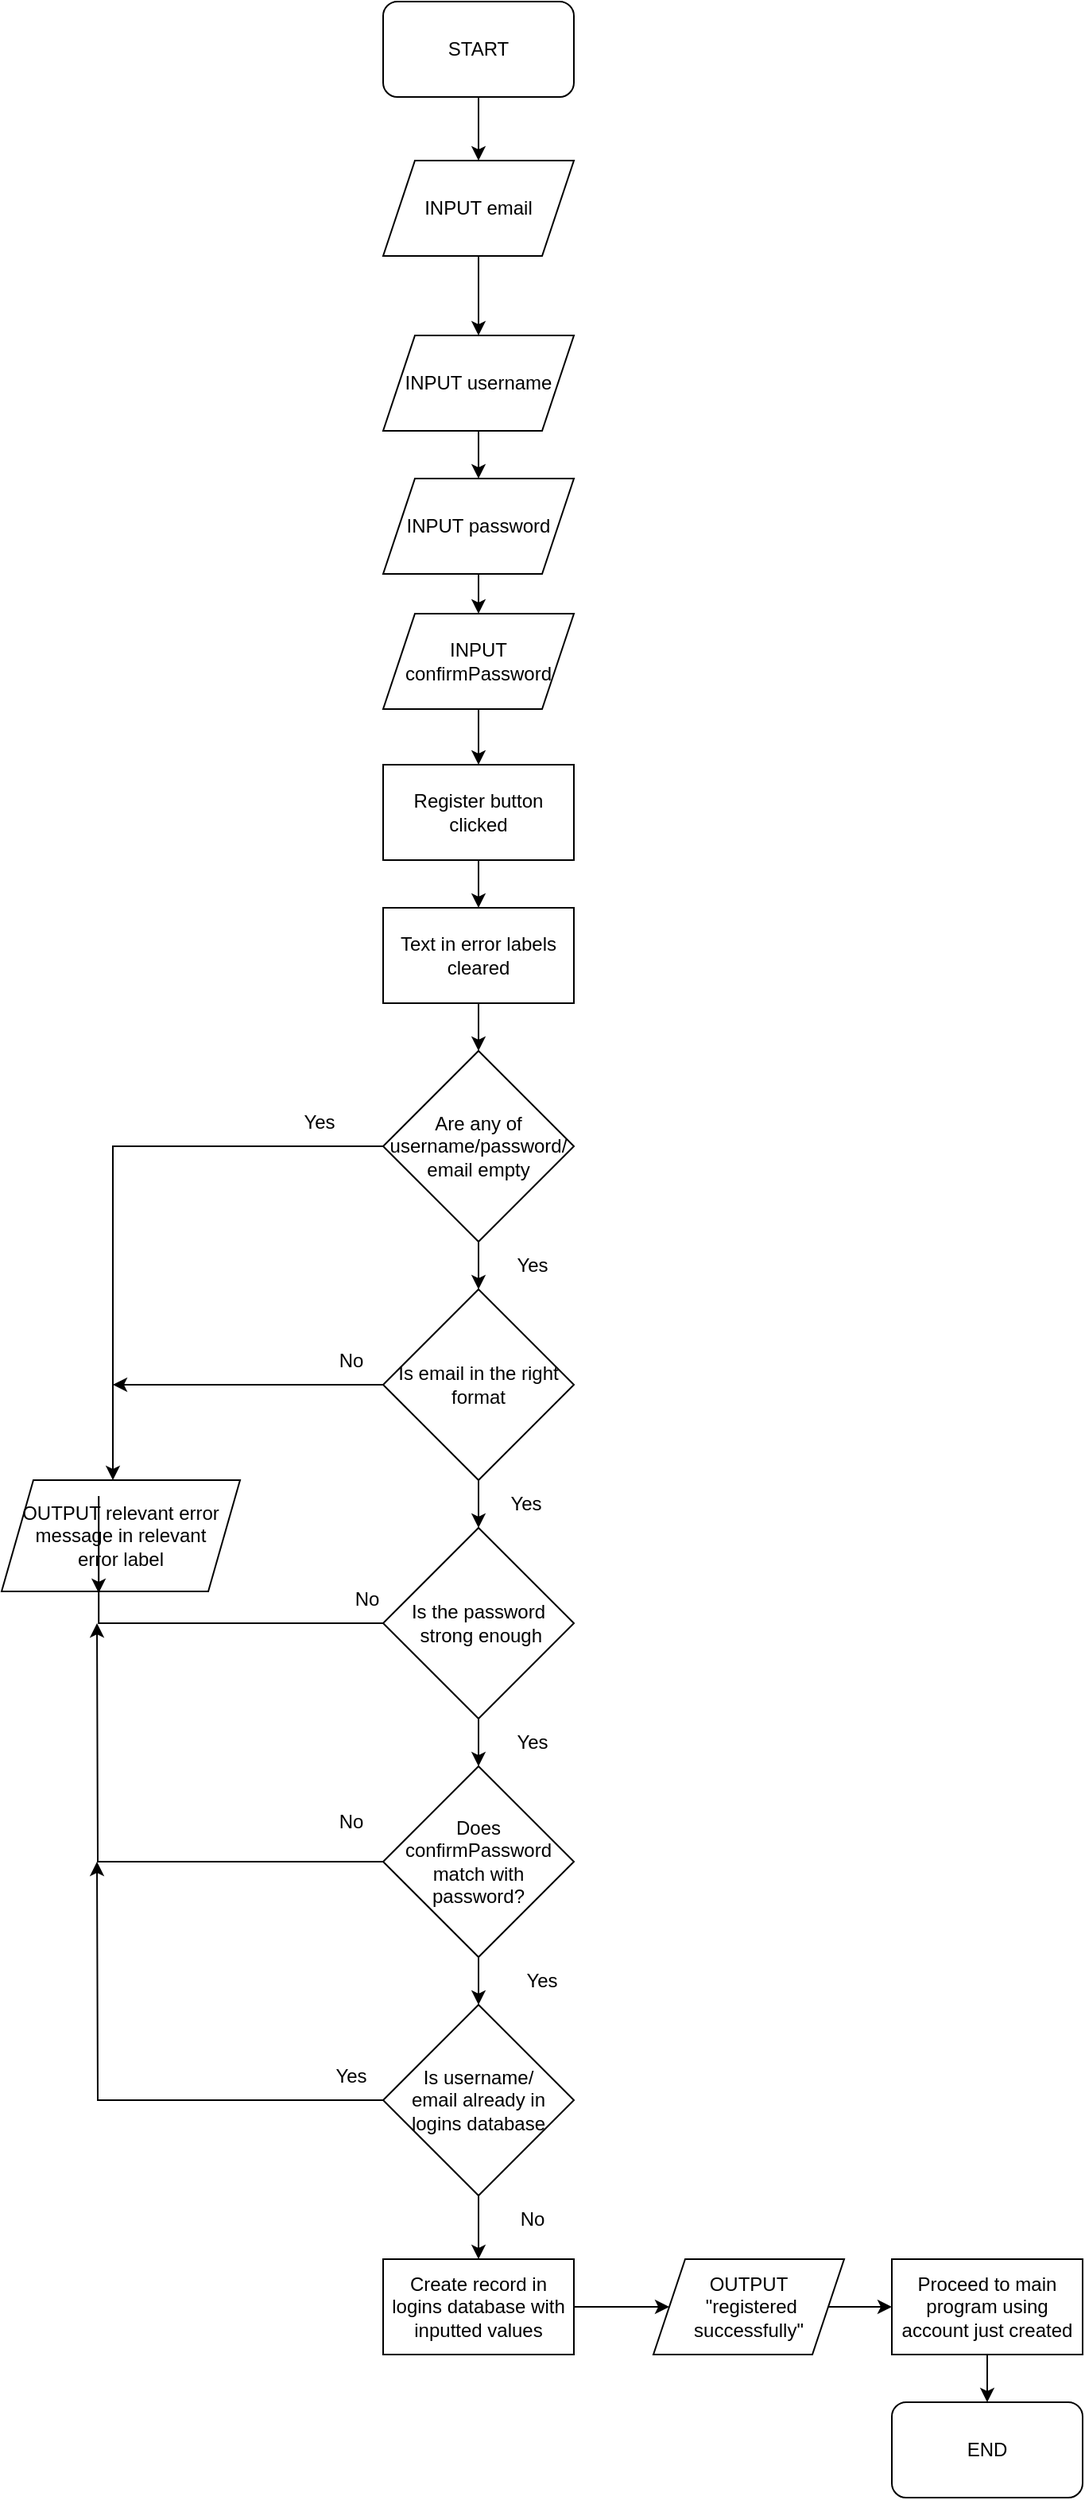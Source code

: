 <mxfile version="23.1.5" type="device">
  <diagram name="Page-1" id="5LVoblFPbIvT1TI2OMUO">
    <mxGraphModel dx="1026" dy="658" grid="1" gridSize="10" guides="1" tooltips="1" connect="1" arrows="1" fold="1" page="1" pageScale="1" pageWidth="827" pageHeight="1169" math="0" shadow="0">
      <root>
        <mxCell id="0" />
        <mxCell id="1" parent="0" />
        <mxCell id="v-ax8BqVeNNlhTIvdzbh-1" style="edgeStyle=orthogonalEdgeStyle;rounded=0;orthogonalLoop=1;jettySize=auto;html=1;entryX=0.5;entryY=0;entryDx=0;entryDy=0;" edge="1" parent="1" source="v-ax8BqVeNNlhTIvdzbh-2" target="v-ax8BqVeNNlhTIvdzbh-4">
          <mxGeometry relative="1" as="geometry" />
        </mxCell>
        <mxCell id="v-ax8BqVeNNlhTIvdzbh-2" value="START" style="rounded=1;whiteSpace=wrap;html=1;" vertex="1" parent="1">
          <mxGeometry x="290" y="140" width="120" height="60" as="geometry" />
        </mxCell>
        <mxCell id="v-ax8BqVeNNlhTIvdzbh-3" style="edgeStyle=orthogonalEdgeStyle;rounded=0;orthogonalLoop=1;jettySize=auto;html=1;exitX=0.5;exitY=1;exitDx=0;exitDy=0;entryX=0.5;entryY=0;entryDx=0;entryDy=0;" edge="1" parent="1" source="v-ax8BqVeNNlhTIvdzbh-4" target="v-ax8BqVeNNlhTIvdzbh-8">
          <mxGeometry relative="1" as="geometry" />
        </mxCell>
        <mxCell id="v-ax8BqVeNNlhTIvdzbh-4" value="INPUT email" style="shape=parallelogram;perimeter=parallelogramPerimeter;whiteSpace=wrap;html=1;fixedSize=1;" vertex="1" parent="1">
          <mxGeometry x="290" y="240" width="120" height="60" as="geometry" />
        </mxCell>
        <mxCell id="v-ax8BqVeNNlhTIvdzbh-6" value="OUTPUT relevant error&lt;br&gt;message in relevant &lt;br&gt;error label" style="shape=parallelogram;perimeter=parallelogramPerimeter;whiteSpace=wrap;html=1;fixedSize=1;" vertex="1" parent="1">
          <mxGeometry x="50" y="1070" width="150" height="70" as="geometry" />
        </mxCell>
        <mxCell id="v-ax8BqVeNNlhTIvdzbh-39" style="edgeStyle=orthogonalEdgeStyle;rounded=0;orthogonalLoop=1;jettySize=auto;html=1;exitX=0.5;exitY=1;exitDx=0;exitDy=0;entryX=0.5;entryY=0;entryDx=0;entryDy=0;" edge="1" parent="1" source="v-ax8BqVeNNlhTIvdzbh-8" target="v-ax8BqVeNNlhTIvdzbh-37">
          <mxGeometry relative="1" as="geometry" />
        </mxCell>
        <mxCell id="v-ax8BqVeNNlhTIvdzbh-8" value="INPUT username" style="shape=parallelogram;perimeter=parallelogramPerimeter;whiteSpace=wrap;html=1;fixedSize=1;" vertex="1" parent="1">
          <mxGeometry x="290" y="350" width="120" height="60" as="geometry" />
        </mxCell>
        <mxCell id="v-ax8BqVeNNlhTIvdzbh-13" style="edgeStyle=orthogonalEdgeStyle;rounded=0;orthogonalLoop=1;jettySize=auto;html=1;" edge="1" parent="1" source="v-ax8BqVeNNlhTIvdzbh-14" target="v-ax8BqVeNNlhTIvdzbh-6">
          <mxGeometry relative="1" as="geometry">
            <Array as="points">
              <mxPoint x="120" y="860" />
            </Array>
          </mxGeometry>
        </mxCell>
        <mxCell id="v-ax8BqVeNNlhTIvdzbh-51" style="edgeStyle=orthogonalEdgeStyle;rounded=0;orthogonalLoop=1;jettySize=auto;html=1;entryX=0.5;entryY=0;entryDx=0;entryDy=0;" edge="1" parent="1" source="v-ax8BqVeNNlhTIvdzbh-14" target="v-ax8BqVeNNlhTIvdzbh-46">
          <mxGeometry relative="1" as="geometry" />
        </mxCell>
        <mxCell id="v-ax8BqVeNNlhTIvdzbh-14" value="Are any of username/password/&lt;br&gt;email empty" style="rhombus;whiteSpace=wrap;html=1;" vertex="1" parent="1">
          <mxGeometry x="290" y="800" width="120" height="120" as="geometry" />
        </mxCell>
        <mxCell id="v-ax8BqVeNNlhTIvdzbh-25" value="Yes" style="text;html=1;strokeColor=none;fillColor=none;align=center;verticalAlign=middle;whiteSpace=wrap;rounded=0;" vertex="1" parent="1">
          <mxGeometry x="220" y="830" width="60" height="30" as="geometry" />
        </mxCell>
        <mxCell id="v-ax8BqVeNNlhTIvdzbh-40" style="edgeStyle=orthogonalEdgeStyle;rounded=0;orthogonalLoop=1;jettySize=auto;html=1;exitX=0.5;exitY=1;exitDx=0;exitDy=0;entryX=0.5;entryY=0;entryDx=0;entryDy=0;" edge="1" parent="1" source="v-ax8BqVeNNlhTIvdzbh-37" target="v-ax8BqVeNNlhTIvdzbh-38">
          <mxGeometry relative="1" as="geometry" />
        </mxCell>
        <mxCell id="v-ax8BqVeNNlhTIvdzbh-37" value="INPUT password" style="shape=parallelogram;perimeter=parallelogramPerimeter;whiteSpace=wrap;html=1;fixedSize=1;" vertex="1" parent="1">
          <mxGeometry x="290" y="440" width="120" height="60" as="geometry" />
        </mxCell>
        <mxCell id="v-ax8BqVeNNlhTIvdzbh-43" style="edgeStyle=orthogonalEdgeStyle;rounded=0;orthogonalLoop=1;jettySize=auto;html=1;entryX=0.5;entryY=0;entryDx=0;entryDy=0;" edge="1" parent="1" source="v-ax8BqVeNNlhTIvdzbh-38" target="v-ax8BqVeNNlhTIvdzbh-41">
          <mxGeometry relative="1" as="geometry" />
        </mxCell>
        <mxCell id="v-ax8BqVeNNlhTIvdzbh-38" value="INPUT confirmPassword" style="shape=parallelogram;perimeter=parallelogramPerimeter;whiteSpace=wrap;html=1;fixedSize=1;" vertex="1" parent="1">
          <mxGeometry x="290" y="525" width="120" height="60" as="geometry" />
        </mxCell>
        <mxCell id="v-ax8BqVeNNlhTIvdzbh-44" style="edgeStyle=orthogonalEdgeStyle;rounded=0;orthogonalLoop=1;jettySize=auto;html=1;exitX=0.5;exitY=1;exitDx=0;exitDy=0;entryX=0.5;entryY=0;entryDx=0;entryDy=0;" edge="1" parent="1" source="v-ax8BqVeNNlhTIvdzbh-41" target="v-ax8BqVeNNlhTIvdzbh-42">
          <mxGeometry relative="1" as="geometry" />
        </mxCell>
        <mxCell id="v-ax8BqVeNNlhTIvdzbh-41" value="Register button clicked" style="rounded=0;whiteSpace=wrap;html=1;" vertex="1" parent="1">
          <mxGeometry x="290" y="620" width="120" height="60" as="geometry" />
        </mxCell>
        <mxCell id="v-ax8BqVeNNlhTIvdzbh-50" style="edgeStyle=orthogonalEdgeStyle;rounded=0;orthogonalLoop=1;jettySize=auto;html=1;entryX=0.5;entryY=0;entryDx=0;entryDy=0;" edge="1" parent="1" source="v-ax8BqVeNNlhTIvdzbh-42" target="v-ax8BqVeNNlhTIvdzbh-14">
          <mxGeometry relative="1" as="geometry" />
        </mxCell>
        <mxCell id="v-ax8BqVeNNlhTIvdzbh-42" value="Text in error labels cleared" style="rounded=0;whiteSpace=wrap;html=1;" vertex="1" parent="1">
          <mxGeometry x="290" y="710" width="120" height="60" as="geometry" />
        </mxCell>
        <mxCell id="v-ax8BqVeNNlhTIvdzbh-53" style="edgeStyle=orthogonalEdgeStyle;rounded=0;orthogonalLoop=1;jettySize=auto;html=1;exitX=0.5;exitY=1;exitDx=0;exitDy=0;" edge="1" parent="1" source="v-ax8BqVeNNlhTIvdzbh-45" target="v-ax8BqVeNNlhTIvdzbh-48">
          <mxGeometry relative="1" as="geometry" />
        </mxCell>
        <mxCell id="v-ax8BqVeNNlhTIvdzbh-45" value="Is the password&lt;br&gt;&amp;nbsp;strong enough" style="rhombus;whiteSpace=wrap;html=1;" vertex="1" parent="1">
          <mxGeometry x="290" y="1100" width="120" height="120" as="geometry" />
        </mxCell>
        <mxCell id="v-ax8BqVeNNlhTIvdzbh-52" style="edgeStyle=orthogonalEdgeStyle;rounded=0;orthogonalLoop=1;jettySize=auto;html=1;exitX=0.5;exitY=1;exitDx=0;exitDy=0;entryX=0.5;entryY=0;entryDx=0;entryDy=0;" edge="1" parent="1" source="v-ax8BqVeNNlhTIvdzbh-46" target="v-ax8BqVeNNlhTIvdzbh-45">
          <mxGeometry relative="1" as="geometry" />
        </mxCell>
        <mxCell id="v-ax8BqVeNNlhTIvdzbh-55" style="edgeStyle=orthogonalEdgeStyle;rounded=0;orthogonalLoop=1;jettySize=auto;html=1;exitX=0;exitY=0.5;exitDx=0;exitDy=0;" edge="1" parent="1" source="v-ax8BqVeNNlhTIvdzbh-46">
          <mxGeometry relative="1" as="geometry">
            <mxPoint x="120" y="1010" as="targetPoint" />
          </mxGeometry>
        </mxCell>
        <mxCell id="v-ax8BqVeNNlhTIvdzbh-46" value="Is email in the right format" style="rhombus;whiteSpace=wrap;html=1;" vertex="1" parent="1">
          <mxGeometry x="290" y="950" width="120" height="120" as="geometry" />
        </mxCell>
        <mxCell id="v-ax8BqVeNNlhTIvdzbh-57" style="edgeStyle=orthogonalEdgeStyle;rounded=0;orthogonalLoop=1;jettySize=auto;html=1;" edge="1" parent="1" source="v-ax8BqVeNNlhTIvdzbh-48">
          <mxGeometry relative="1" as="geometry">
            <mxPoint x="110" y="1160" as="targetPoint" />
          </mxGeometry>
        </mxCell>
        <mxCell id="v-ax8BqVeNNlhTIvdzbh-67" style="edgeStyle=orthogonalEdgeStyle;rounded=0;orthogonalLoop=1;jettySize=auto;html=1;entryX=0.5;entryY=0;entryDx=0;entryDy=0;" edge="1" parent="1" source="v-ax8BqVeNNlhTIvdzbh-48" target="v-ax8BqVeNNlhTIvdzbh-66">
          <mxGeometry relative="1" as="geometry" />
        </mxCell>
        <mxCell id="v-ax8BqVeNNlhTIvdzbh-48" value="Does confirmPassword match with password?" style="rhombus;whiteSpace=wrap;html=1;" vertex="1" parent="1">
          <mxGeometry x="290" y="1250" width="120" height="120" as="geometry" />
        </mxCell>
        <mxCell id="v-ax8BqVeNNlhTIvdzbh-56" style="edgeStyle=orthogonalEdgeStyle;rounded=0;orthogonalLoop=1;jettySize=auto;html=1;entryX=0.407;entryY=1.014;entryDx=0;entryDy=0;entryPerimeter=0;" edge="1" parent="1" source="v-ax8BqVeNNlhTIvdzbh-45" target="v-ax8BqVeNNlhTIvdzbh-6">
          <mxGeometry relative="1" as="geometry" />
        </mxCell>
        <mxCell id="v-ax8BqVeNNlhTIvdzbh-58" value="No" style="text;html=1;align=center;verticalAlign=middle;whiteSpace=wrap;rounded=0;" vertex="1" parent="1">
          <mxGeometry x="240" y="980" width="60" height="30" as="geometry" />
        </mxCell>
        <mxCell id="v-ax8BqVeNNlhTIvdzbh-59" value="No" style="text;html=1;align=center;verticalAlign=middle;whiteSpace=wrap;rounded=0;" vertex="1" parent="1">
          <mxGeometry x="240" y="1270" width="60" height="30" as="geometry" />
        </mxCell>
        <mxCell id="v-ax8BqVeNNlhTIvdzbh-60" value="No" style="text;html=1;align=center;verticalAlign=middle;whiteSpace=wrap;rounded=0;" vertex="1" parent="1">
          <mxGeometry x="250" y="1130" width="60" height="30" as="geometry" />
        </mxCell>
        <mxCell id="v-ax8BqVeNNlhTIvdzbh-61" value="Yes" style="text;html=1;strokeColor=none;fillColor=none;align=center;verticalAlign=middle;whiteSpace=wrap;rounded=0;" vertex="1" parent="1">
          <mxGeometry x="354" y="920" width="60" height="30" as="geometry" />
        </mxCell>
        <mxCell id="v-ax8BqVeNNlhTIvdzbh-62" value="Yes" style="text;html=1;strokeColor=none;fillColor=none;align=center;verticalAlign=middle;whiteSpace=wrap;rounded=0;" vertex="1" parent="1">
          <mxGeometry x="354" y="1220" width="60" height="30" as="geometry" />
        </mxCell>
        <mxCell id="v-ax8BqVeNNlhTIvdzbh-63" value="Yes" style="text;html=1;strokeColor=none;fillColor=none;align=center;verticalAlign=middle;whiteSpace=wrap;rounded=0;" vertex="1" parent="1">
          <mxGeometry x="350" y="1070" width="60" height="30" as="geometry" />
        </mxCell>
        <mxCell id="v-ax8BqVeNNlhTIvdzbh-68" style="edgeStyle=orthogonalEdgeStyle;rounded=0;orthogonalLoop=1;jettySize=auto;html=1;" edge="1" parent="1" source="v-ax8BqVeNNlhTIvdzbh-66">
          <mxGeometry relative="1" as="geometry">
            <mxPoint x="110" y="1310" as="targetPoint" />
          </mxGeometry>
        </mxCell>
        <mxCell id="v-ax8BqVeNNlhTIvdzbh-75" style="edgeStyle=orthogonalEdgeStyle;rounded=0;orthogonalLoop=1;jettySize=auto;html=1;entryX=0.5;entryY=0;entryDx=0;entryDy=0;" edge="1" parent="1" source="v-ax8BqVeNNlhTIvdzbh-66" target="v-ax8BqVeNNlhTIvdzbh-70">
          <mxGeometry relative="1" as="geometry" />
        </mxCell>
        <mxCell id="v-ax8BqVeNNlhTIvdzbh-66" value="Is username/&lt;br&gt;email already in logins database" style="rhombus;whiteSpace=wrap;html=1;" vertex="1" parent="1">
          <mxGeometry x="290" y="1400" width="120" height="120" as="geometry" />
        </mxCell>
        <mxCell id="v-ax8BqVeNNlhTIvdzbh-69" value="Yes" style="text;html=1;align=center;verticalAlign=middle;whiteSpace=wrap;rounded=0;" vertex="1" parent="1">
          <mxGeometry x="240" y="1430" width="60" height="30" as="geometry" />
        </mxCell>
        <mxCell id="v-ax8BqVeNNlhTIvdzbh-76" style="edgeStyle=orthogonalEdgeStyle;rounded=0;orthogonalLoop=1;jettySize=auto;html=1;entryX=0;entryY=0.5;entryDx=0;entryDy=0;" edge="1" parent="1" source="v-ax8BqVeNNlhTIvdzbh-70" target="v-ax8BqVeNNlhTIvdzbh-72">
          <mxGeometry relative="1" as="geometry" />
        </mxCell>
        <mxCell id="v-ax8BqVeNNlhTIvdzbh-70" value="Create record in logins database with inputted values" style="rounded=0;whiteSpace=wrap;html=1;" vertex="1" parent="1">
          <mxGeometry x="290" y="1560" width="120" height="60" as="geometry" />
        </mxCell>
        <mxCell id="v-ax8BqVeNNlhTIvdzbh-77" style="edgeStyle=orthogonalEdgeStyle;rounded=0;orthogonalLoop=1;jettySize=auto;html=1;exitX=1;exitY=0.5;exitDx=0;exitDy=0;entryX=0;entryY=0.5;entryDx=0;entryDy=0;" edge="1" parent="1" source="v-ax8BqVeNNlhTIvdzbh-72" target="v-ax8BqVeNNlhTIvdzbh-73">
          <mxGeometry relative="1" as="geometry" />
        </mxCell>
        <mxCell id="v-ax8BqVeNNlhTIvdzbh-72" value="OUTPUT&lt;br&gt;&amp;nbsp;&quot;registered successfully&quot;" style="shape=parallelogram;perimeter=parallelogramPerimeter;whiteSpace=wrap;html=1;fixedSize=1;" vertex="1" parent="1">
          <mxGeometry x="460" y="1560" width="120" height="60" as="geometry" />
        </mxCell>
        <mxCell id="v-ax8BqVeNNlhTIvdzbh-78" style="edgeStyle=orthogonalEdgeStyle;rounded=0;orthogonalLoop=1;jettySize=auto;html=1;exitX=0.5;exitY=1;exitDx=0;exitDy=0;entryX=0.5;entryY=0;entryDx=0;entryDy=0;" edge="1" parent="1" source="v-ax8BqVeNNlhTIvdzbh-73" target="v-ax8BqVeNNlhTIvdzbh-74">
          <mxGeometry relative="1" as="geometry" />
        </mxCell>
        <mxCell id="v-ax8BqVeNNlhTIvdzbh-73" value="Proceed to main program using account just created" style="rounded=0;whiteSpace=wrap;html=1;" vertex="1" parent="1">
          <mxGeometry x="610" y="1560" width="120" height="60" as="geometry" />
        </mxCell>
        <mxCell id="v-ax8BqVeNNlhTIvdzbh-74" value="END" style="rounded=1;whiteSpace=wrap;html=1;" vertex="1" parent="1">
          <mxGeometry x="610" y="1650" width="120" height="60" as="geometry" />
        </mxCell>
        <mxCell id="v-ax8BqVeNNlhTIvdzbh-79" value="Yes" style="text;html=1;align=center;verticalAlign=middle;whiteSpace=wrap;rounded=0;" vertex="1" parent="1">
          <mxGeometry x="360" y="1370" width="60" height="30" as="geometry" />
        </mxCell>
        <mxCell id="v-ax8BqVeNNlhTIvdzbh-80" value="No" style="text;html=1;align=center;verticalAlign=middle;whiteSpace=wrap;rounded=0;" vertex="1" parent="1">
          <mxGeometry x="354" y="1520" width="60" height="30" as="geometry" />
        </mxCell>
      </root>
    </mxGraphModel>
  </diagram>
</mxfile>
